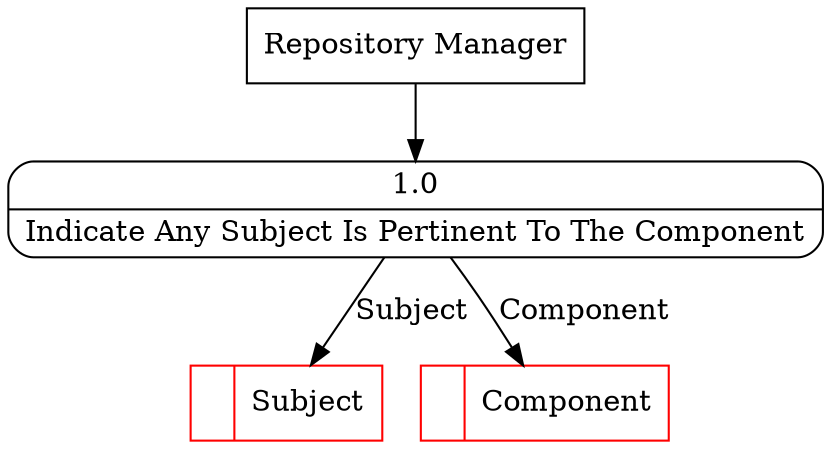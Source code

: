 digraph dfd2{ 
node[shape=record]
200 [label="<f0>  |<f1> Subject " color=red];
201 [label="<f0>  |<f1> Component " color=red];
202 [label="Repository Manager" shape=box];
203 [label="{<f0> 1.0|<f1> Indicate Any Subject Is Pertinent To The Component }" shape=Mrecord];
202 -> 203
203 -> 200 [label="Subject"]
203 -> 201 [label="Component"]
}